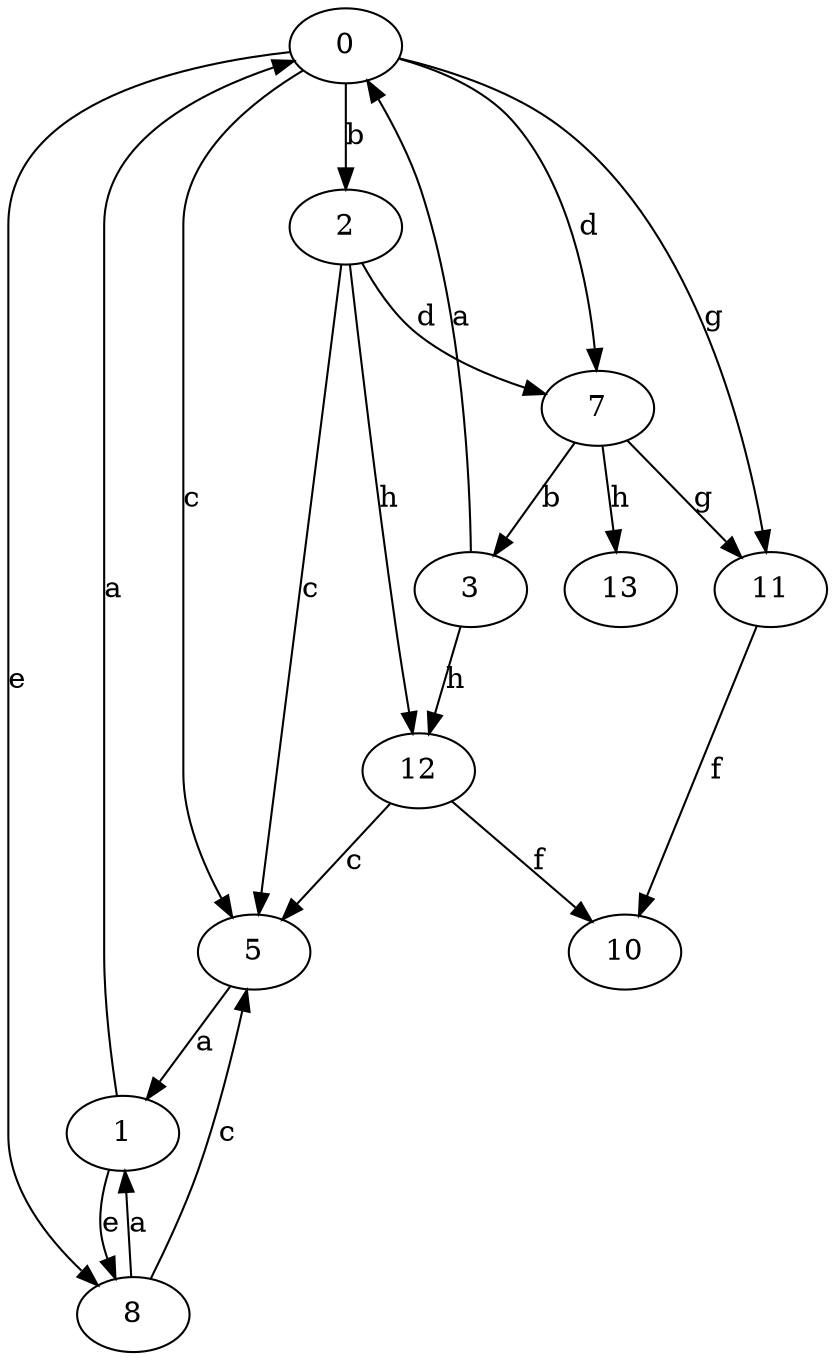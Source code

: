 strict digraph  {
0;
1;
2;
3;
5;
7;
8;
10;
11;
12;
13;
0 -> 2  [label=b];
0 -> 5  [label=c];
0 -> 7  [label=d];
0 -> 8  [label=e];
0 -> 11  [label=g];
1 -> 0  [label=a];
1 -> 8  [label=e];
2 -> 5  [label=c];
2 -> 7  [label=d];
2 -> 12  [label=h];
3 -> 0  [label=a];
3 -> 12  [label=h];
5 -> 1  [label=a];
7 -> 3  [label=b];
7 -> 11  [label=g];
7 -> 13  [label=h];
8 -> 1  [label=a];
8 -> 5  [label=c];
11 -> 10  [label=f];
12 -> 5  [label=c];
12 -> 10  [label=f];
}
